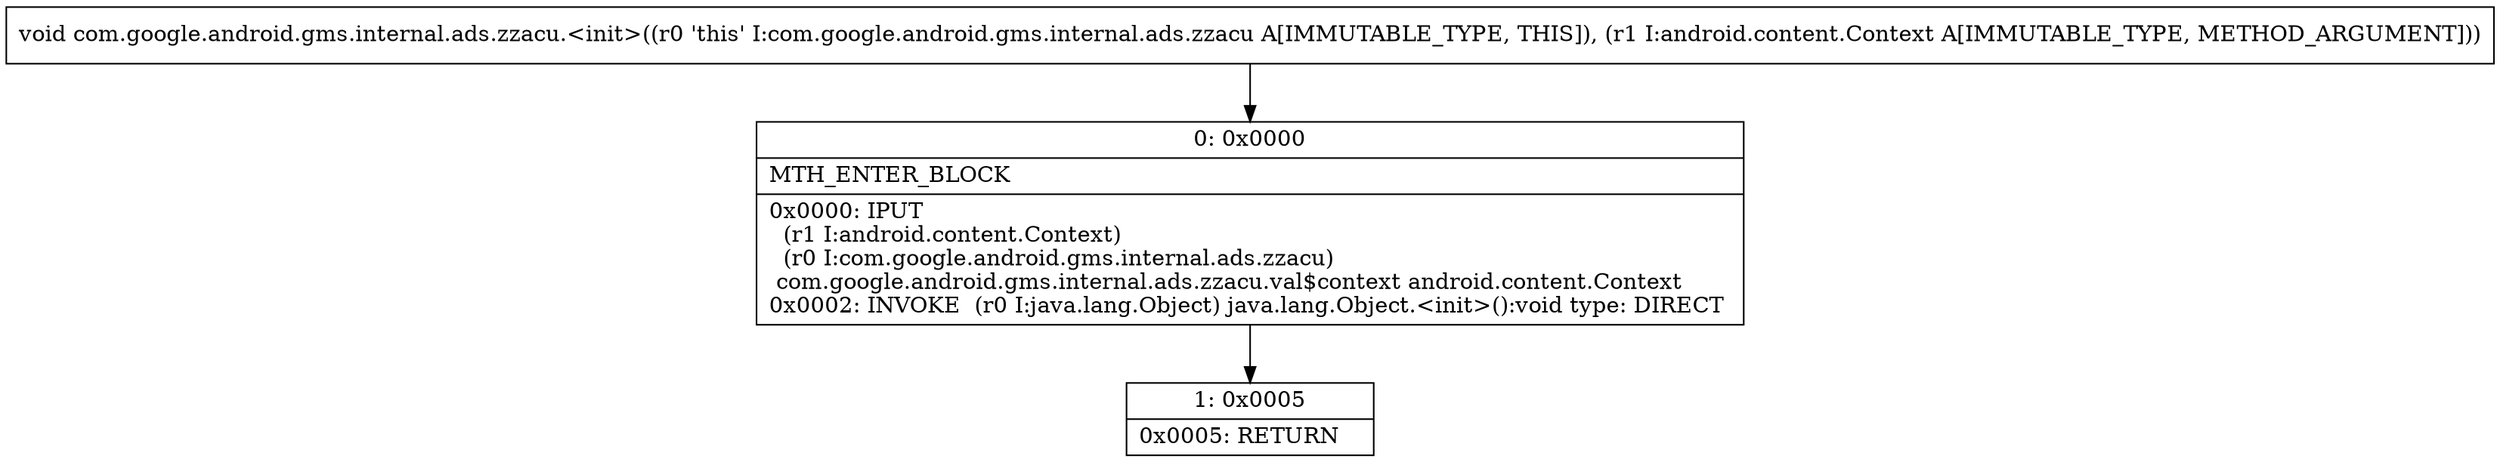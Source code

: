 digraph "CFG forcom.google.android.gms.internal.ads.zzacu.\<init\>(Landroid\/content\/Context;)V" {
Node_0 [shape=record,label="{0\:\ 0x0000|MTH_ENTER_BLOCK\l|0x0000: IPUT  \l  (r1 I:android.content.Context)\l  (r0 I:com.google.android.gms.internal.ads.zzacu)\l com.google.android.gms.internal.ads.zzacu.val$context android.content.Context \l0x0002: INVOKE  (r0 I:java.lang.Object) java.lang.Object.\<init\>():void type: DIRECT \l}"];
Node_1 [shape=record,label="{1\:\ 0x0005|0x0005: RETURN   \l}"];
MethodNode[shape=record,label="{void com.google.android.gms.internal.ads.zzacu.\<init\>((r0 'this' I:com.google.android.gms.internal.ads.zzacu A[IMMUTABLE_TYPE, THIS]), (r1 I:android.content.Context A[IMMUTABLE_TYPE, METHOD_ARGUMENT])) }"];
MethodNode -> Node_0;
Node_0 -> Node_1;
}

